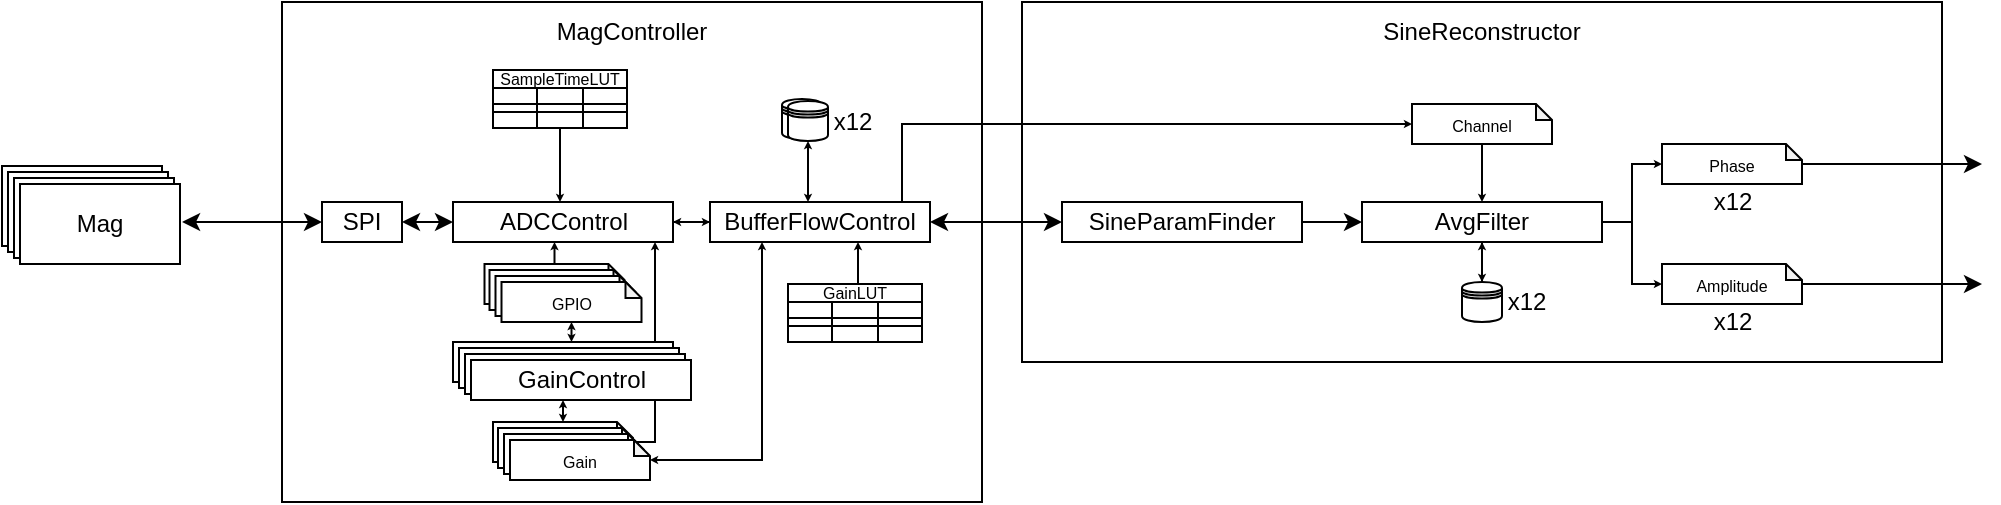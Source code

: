 <mxfile version="16.5.2" type="github">
  <diagram id="_r8XOjYKCb9jm8NdZ3VQ" name="Page-1">
    <mxGraphModel dx="1146" dy="566" grid="1" gridSize="10" guides="1" tooltips="1" connect="1" arrows="1" fold="1" page="1" pageScale="1" pageWidth="850" pageHeight="1100" math="0" shadow="0">
      <root>
        <mxCell id="0" />
        <mxCell id="1" parent="0" />
        <mxCell id="w4eV3lWf4iAlqLoHoULJ-101" value="" style="rounded=0;whiteSpace=wrap;html=1;fontSize=12;" parent="1" vertex="1">
          <mxGeometry x="700" y="130" width="460" height="180" as="geometry" />
        </mxCell>
        <mxCell id="w4eV3lWf4iAlqLoHoULJ-2" value="&lt;div&gt;Mag&lt;/div&gt;" style="rounded=0;whiteSpace=wrap;html=1;" parent="1" vertex="1">
          <mxGeometry x="190" y="212" width="80" height="40" as="geometry" />
        </mxCell>
        <mxCell id="w4eV3lWf4iAlqLoHoULJ-3" value="&lt;div&gt;Mag&lt;/div&gt;" style="rounded=0;whiteSpace=wrap;html=1;" parent="1" vertex="1">
          <mxGeometry x="193" y="215" width="80" height="40" as="geometry" />
        </mxCell>
        <mxCell id="w4eV3lWf4iAlqLoHoULJ-4" value="&lt;div&gt;Mag&lt;/div&gt;" style="rounded=0;whiteSpace=wrap;html=1;" parent="1" vertex="1">
          <mxGeometry x="196" y="218" width="80" height="40" as="geometry" />
        </mxCell>
        <mxCell id="w4eV3lWf4iAlqLoHoULJ-5" value="&lt;div&gt;Mag&lt;/div&gt;" style="rounded=0;whiteSpace=wrap;html=1;" parent="1" vertex="1">
          <mxGeometry x="199" y="221" width="80" height="40" as="geometry" />
        </mxCell>
        <mxCell id="w4eV3lWf4iAlqLoHoULJ-10" value="" style="rounded=0;whiteSpace=wrap;html=1;" parent="1" vertex="1">
          <mxGeometry x="330" y="130" width="350" height="250" as="geometry" />
        </mxCell>
        <mxCell id="w4eV3lWf4iAlqLoHoULJ-11" value="MagController" style="text;html=1;strokeColor=none;fillColor=none;align=center;verticalAlign=middle;whiteSpace=wrap;rounded=0;" parent="1" vertex="1">
          <mxGeometry x="465" y="130" width="80" height="30" as="geometry" />
        </mxCell>
        <mxCell id="w4eV3lWf4iAlqLoHoULJ-24" style="edgeStyle=orthogonalEdgeStyle;rounded=0;orthogonalLoop=1;jettySize=auto;html=1;fontSize=8;startArrow=classic;startFill=1;entryX=0.5;entryY=1;entryDx=0;entryDy=0;entryPerimeter=0;endSize=1;startSize=1;" parent="1" source="w4eV3lWf4iAlqLoHoULJ-12" target="w4eV3lWf4iAlqLoHoULJ-22" edge="1">
          <mxGeometry relative="1" as="geometry">
            <Array as="points">
              <mxPoint x="475" y="300" />
              <mxPoint x="475" y="300" />
            </Array>
          </mxGeometry>
        </mxCell>
        <mxCell id="w4eV3lWf4iAlqLoHoULJ-17" style="edgeStyle=orthogonalEdgeStyle;rounded=0;orthogonalLoop=1;jettySize=auto;html=1;startArrow=classic;startFill=1;" parent="1" source="w4eV3lWf4iAlqLoHoULJ-13" target="w4eV3lWf4iAlqLoHoULJ-1" edge="1">
          <mxGeometry relative="1" as="geometry" />
        </mxCell>
        <mxCell id="w4eV3lWf4iAlqLoHoULJ-54" style="edgeStyle=orthogonalEdgeStyle;rounded=0;orthogonalLoop=1;jettySize=auto;html=1;fontSize=8;startArrow=classic;startFill=1;startSize=1;endSize=1;" parent="1" source="w4eV3lWf4iAlqLoHoULJ-13" target="w4eV3lWf4iAlqLoHoULJ-52" edge="1">
          <mxGeometry relative="1" as="geometry" />
        </mxCell>
        <mxCell id="w4eV3lWf4iAlqLoHoULJ-98" style="edgeStyle=orthogonalEdgeStyle;rounded=0;orthogonalLoop=1;jettySize=auto;html=1;fontSize=8;startArrow=classic;startFill=1;endArrow=none;endFill=0;startSize=1;endSize=1;" parent="1" source="w4eV3lWf4iAlqLoHoULJ-13" target="w4eV3lWf4iAlqLoHoULJ-84" edge="1">
          <mxGeometry relative="1" as="geometry">
            <Array as="points">
              <mxPoint x="469" y="220" />
              <mxPoint x="469" y="220" />
            </Array>
          </mxGeometry>
        </mxCell>
        <mxCell id="w4eV3lWf4iAlqLoHoULJ-13" value="ADCControl" style="rounded=0;whiteSpace=wrap;html=1;" parent="1" vertex="1">
          <mxGeometry x="415.5" y="230" width="110" height="20" as="geometry" />
        </mxCell>
        <mxCell id="w4eV3lWf4iAlqLoHoULJ-25" style="edgeStyle=orthogonalEdgeStyle;rounded=0;orthogonalLoop=1;jettySize=auto;html=1;fontSize=8;startArrow=none;startFill=0;endSize=1;" parent="1" source="w4eV3lWf4iAlqLoHoULJ-19" target="w4eV3lWf4iAlqLoHoULJ-13" edge="1">
          <mxGeometry relative="1" as="geometry">
            <Array as="points">
              <mxPoint x="471" y="250" />
              <mxPoint x="471" y="250" />
            </Array>
          </mxGeometry>
        </mxCell>
        <mxCell id="w4eV3lWf4iAlqLoHoULJ-19" value="&lt;font style=&quot;font-size: 8px&quot;&gt;Mag_GPIO&lt;/font&gt;" style="shape=note;whiteSpace=wrap;html=1;backgroundOutline=1;darkOpacity=0.05;size=8;" parent="1" vertex="1">
          <mxGeometry x="431.25" y="261" width="70" height="20" as="geometry" />
        </mxCell>
        <mxCell id="w4eV3lWf4iAlqLoHoULJ-20" value="&lt;font style=&quot;font-size: 8px&quot;&gt;Mag_GPIO&lt;/font&gt;" style="shape=note;whiteSpace=wrap;html=1;backgroundOutline=1;darkOpacity=0.05;size=8;" parent="1" vertex="1">
          <mxGeometry x="433.75" y="264" width="70" height="20" as="geometry" />
        </mxCell>
        <mxCell id="w4eV3lWf4iAlqLoHoULJ-21" value="&lt;font style=&quot;font-size: 8px&quot;&gt;Mag_GPIO&lt;/font&gt;" style="shape=note;whiteSpace=wrap;html=1;backgroundOutline=1;darkOpacity=0.05;size=8;" parent="1" vertex="1">
          <mxGeometry x="436.75" y="267" width="70" height="20" as="geometry" />
        </mxCell>
        <mxCell id="w4eV3lWf4iAlqLoHoULJ-22" value="&lt;font style=&quot;font-size: 8px&quot;&gt;GPIO&lt;/font&gt;" style="shape=note;whiteSpace=wrap;html=1;backgroundOutline=1;darkOpacity=0.05;size=8;" parent="1" vertex="1">
          <mxGeometry x="439.75" y="270" width="70" height="20" as="geometry" />
        </mxCell>
        <mxCell id="w4eV3lWf4iAlqLoHoULJ-30" style="edgeStyle=orthogonalEdgeStyle;rounded=0;orthogonalLoop=1;jettySize=auto;html=1;fontSize=8;startArrow=classic;startFill=1;endSize=1;startSize=1;" parent="1" source="w4eV3lWf4iAlqLoHoULJ-26" target="w4eV3lWf4iAlqLoHoULJ-16" edge="1">
          <mxGeometry relative="1" as="geometry">
            <Array as="points">
              <mxPoint x="471" y="340" />
              <mxPoint x="471" y="340" />
            </Array>
          </mxGeometry>
        </mxCell>
        <mxCell id="JmXINCAq21Bisdr1t0Gu-1" style="edgeStyle=orthogonalEdgeStyle;rounded=0;orthogonalLoop=1;jettySize=auto;html=1;endSize=1;" edge="1" parent="1">
          <mxGeometry relative="1" as="geometry">
            <mxPoint x="502" y="350" as="sourcePoint" />
            <mxPoint x="516.5" y="250" as="targetPoint" />
            <Array as="points">
              <mxPoint x="516.5" y="350" />
            </Array>
          </mxGeometry>
        </mxCell>
        <mxCell id="w4eV3lWf4iAlqLoHoULJ-26" value="Gain" style="shape=note;whiteSpace=wrap;html=1;backgroundOutline=1;darkOpacity=0.05;size=8;" parent="1" vertex="1">
          <mxGeometry x="435.5" y="340" width="70" height="20" as="geometry" />
        </mxCell>
        <mxCell id="w4eV3lWf4iAlqLoHoULJ-27" value="Gain" style="shape=note;whiteSpace=wrap;html=1;backgroundOutline=1;darkOpacity=0.05;size=8;" parent="1" vertex="1">
          <mxGeometry x="438" y="343" width="70" height="20" as="geometry" />
        </mxCell>
        <mxCell id="w4eV3lWf4iAlqLoHoULJ-28" value="Gain" style="shape=note;whiteSpace=wrap;html=1;backgroundOutline=1;darkOpacity=0.05;size=8;" parent="1" vertex="1">
          <mxGeometry x="441" y="346" width="70" height="20" as="geometry" />
        </mxCell>
        <mxCell id="w4eV3lWf4iAlqLoHoULJ-29" value="&lt;font style=&quot;font-size: 8px&quot;&gt;Gain&lt;/font&gt;" style="shape=note;whiteSpace=wrap;html=1;backgroundOutline=1;darkOpacity=0.05;size=8;" parent="1" vertex="1">
          <mxGeometry x="444" y="349" width="70" height="20" as="geometry" />
        </mxCell>
        <mxCell id="w4eV3lWf4iAlqLoHoULJ-32" value="" style="shape=datastore;whiteSpace=wrap;html=1;fontSize=8;" parent="1" vertex="1">
          <mxGeometry x="580" y="178.5" width="20" height="20" as="geometry" />
        </mxCell>
        <mxCell id="w4eV3lWf4iAlqLoHoULJ-33" value="" style="shape=datastore;whiteSpace=wrap;html=1;fontSize=8;" parent="1" vertex="1">
          <mxGeometry x="583" y="179.5" width="20" height="20" as="geometry" />
        </mxCell>
        <mxCell id="w4eV3lWf4iAlqLoHoULJ-53" style="edgeStyle=orthogonalEdgeStyle;rounded=0;orthogonalLoop=1;jettySize=auto;html=1;fontSize=8;startArrow=classic;startFill=1;startSize=1;endSize=1;" parent="1" source="w4eV3lWf4iAlqLoHoULJ-52" target="w4eV3lWf4iAlqLoHoULJ-33" edge="1">
          <mxGeometry relative="1" as="geometry">
            <mxPoint x="593" y="218.5" as="targetPoint" />
            <Array as="points">
              <mxPoint x="593" y="220" />
              <mxPoint x="593" y="220" />
            </Array>
          </mxGeometry>
        </mxCell>
        <mxCell id="w4eV3lWf4iAlqLoHoULJ-55" style="edgeStyle=orthogonalEdgeStyle;rounded=0;orthogonalLoop=1;jettySize=auto;html=1;fontSize=8;startArrow=classic;startFill=1;startSize=1;endSize=1;" parent="1" source="w4eV3lWf4iAlqLoHoULJ-52" target="w4eV3lWf4iAlqLoHoULJ-29" edge="1">
          <mxGeometry relative="1" as="geometry">
            <Array as="points">
              <mxPoint x="570" y="359" />
            </Array>
          </mxGeometry>
        </mxCell>
        <mxCell id="w4eV3lWf4iAlqLoHoULJ-69" style="edgeStyle=orthogonalEdgeStyle;rounded=0;orthogonalLoop=1;jettySize=auto;html=1;fontSize=8;startArrow=classic;startFill=1;startSize=1;endSize=1;endArrow=none;endFill=0;" parent="1" source="w4eV3lWf4iAlqLoHoULJ-52" target="w4eV3lWf4iAlqLoHoULJ-70" edge="1">
          <mxGeometry relative="1" as="geometry">
            <mxPoint x="615.3" y="271.832" as="targetPoint" />
            <Array as="points">
              <mxPoint x="618" y="260" />
              <mxPoint x="618" y="260" />
            </Array>
          </mxGeometry>
        </mxCell>
        <mxCell id="w4eV3lWf4iAlqLoHoULJ-100" style="edgeStyle=orthogonalEdgeStyle;rounded=0;orthogonalLoop=1;jettySize=auto;html=1;fontSize=8;startArrow=classic;startFill=1;endArrow=classic;endFill=1;startSize=6;endSize=6;" parent="1" source="w4eV3lWf4iAlqLoHoULJ-52" target="w4eV3lWf4iAlqLoHoULJ-99" edge="1">
          <mxGeometry relative="1" as="geometry" />
        </mxCell>
        <mxCell id="w4eV3lWf4iAlqLoHoULJ-105" style="edgeStyle=orthogonalEdgeStyle;rounded=0;orthogonalLoop=1;jettySize=auto;html=1;fontSize=12;startArrow=none;startFill=0;endArrow=classic;endFill=1;startSize=5;endSize=1;" parent="1" source="w4eV3lWf4iAlqLoHoULJ-52" target="w4eV3lWf4iAlqLoHoULJ-103" edge="1">
          <mxGeometry relative="1" as="geometry">
            <Array as="points">
              <mxPoint x="640" y="191" />
            </Array>
          </mxGeometry>
        </mxCell>
        <mxCell id="w4eV3lWf4iAlqLoHoULJ-52" value="BufferFlowControl" style="rounded=0;whiteSpace=wrap;html=1;" parent="1" vertex="1">
          <mxGeometry x="544" y="230" width="110" height="20" as="geometry" />
        </mxCell>
        <mxCell id="w4eV3lWf4iAlqLoHoULJ-70" value="GainLUT" style="shape=table;startSize=9;container=1;collapsible=0;childLayout=tableLayout;fontStyle=0;align=center;fontSize=8;" parent="1" vertex="1">
          <mxGeometry x="583" y="271" width="67" height="29" as="geometry" />
        </mxCell>
        <mxCell id="w4eV3lWf4iAlqLoHoULJ-71" value="" style="shape=tableRow;horizontal=0;startSize=0;swimlaneHead=0;swimlaneBody=0;top=0;left=0;bottom=0;right=0;collapsible=0;dropTarget=0;fillColor=none;points=[[0,0.5],[1,0.5]];portConstraint=eastwest;fontSize=8;" parent="w4eV3lWf4iAlqLoHoULJ-70" vertex="1">
          <mxGeometry y="9" width="67" height="8" as="geometry" />
        </mxCell>
        <mxCell id="w4eV3lWf4iAlqLoHoULJ-72" value="" style="shape=partialRectangle;html=1;whiteSpace=wrap;connectable=0;fillColor=none;top=0;left=0;bottom=0;right=0;overflow=hidden;fontSize=8;" parent="w4eV3lWf4iAlqLoHoULJ-71" vertex="1">
          <mxGeometry width="22" height="8" as="geometry">
            <mxRectangle width="22" height="8" as="alternateBounds" />
          </mxGeometry>
        </mxCell>
        <mxCell id="w4eV3lWf4iAlqLoHoULJ-73" value="" style="shape=partialRectangle;html=1;whiteSpace=wrap;connectable=0;fillColor=none;top=0;left=0;bottom=0;right=0;overflow=hidden;fontSize=8;" parent="w4eV3lWf4iAlqLoHoULJ-71" vertex="1">
          <mxGeometry x="22" width="23" height="8" as="geometry">
            <mxRectangle width="23" height="8" as="alternateBounds" />
          </mxGeometry>
        </mxCell>
        <mxCell id="w4eV3lWf4iAlqLoHoULJ-74" value="" style="shape=partialRectangle;html=1;whiteSpace=wrap;connectable=0;fillColor=none;top=0;left=0;bottom=0;right=0;overflow=hidden;fontSize=8;" parent="w4eV3lWf4iAlqLoHoULJ-71" vertex="1">
          <mxGeometry x="45" width="22" height="8" as="geometry">
            <mxRectangle width="22" height="8" as="alternateBounds" />
          </mxGeometry>
        </mxCell>
        <mxCell id="w4eV3lWf4iAlqLoHoULJ-75" value="" style="shape=tableRow;horizontal=0;startSize=0;swimlaneHead=0;swimlaneBody=0;top=0;left=0;bottom=0;right=0;collapsible=0;dropTarget=0;fillColor=none;points=[[0,0.5],[1,0.5]];portConstraint=eastwest;fontSize=8;" parent="w4eV3lWf4iAlqLoHoULJ-70" vertex="1">
          <mxGeometry y="17" width="67" height="4" as="geometry" />
        </mxCell>
        <mxCell id="w4eV3lWf4iAlqLoHoULJ-76" value="" style="shape=partialRectangle;html=1;whiteSpace=wrap;connectable=0;fillColor=none;top=0;left=0;bottom=0;right=0;overflow=hidden;fontSize=8;" parent="w4eV3lWf4iAlqLoHoULJ-75" vertex="1">
          <mxGeometry width="22" height="4" as="geometry">
            <mxRectangle width="22" height="4" as="alternateBounds" />
          </mxGeometry>
        </mxCell>
        <mxCell id="w4eV3lWf4iAlqLoHoULJ-77" value="" style="shape=partialRectangle;html=1;whiteSpace=wrap;connectable=0;fillColor=none;top=0;left=0;bottom=0;right=0;overflow=hidden;fontSize=8;" parent="w4eV3lWf4iAlqLoHoULJ-75" vertex="1">
          <mxGeometry x="22" width="23" height="4" as="geometry">
            <mxRectangle width="23" height="4" as="alternateBounds" />
          </mxGeometry>
        </mxCell>
        <mxCell id="w4eV3lWf4iAlqLoHoULJ-78" value="" style="shape=partialRectangle;html=1;whiteSpace=wrap;connectable=0;fillColor=none;top=0;left=0;bottom=0;right=0;overflow=hidden;fontSize=8;" parent="w4eV3lWf4iAlqLoHoULJ-75" vertex="1">
          <mxGeometry x="45" width="22" height="4" as="geometry">
            <mxRectangle width="22" height="4" as="alternateBounds" />
          </mxGeometry>
        </mxCell>
        <mxCell id="w4eV3lWf4iAlqLoHoULJ-79" value="" style="shape=tableRow;horizontal=0;startSize=0;swimlaneHead=0;swimlaneBody=0;top=0;left=0;bottom=0;right=0;collapsible=0;dropTarget=0;fillColor=none;points=[[0,0.5],[1,0.5]];portConstraint=eastwest;fontSize=8;" parent="w4eV3lWf4iAlqLoHoULJ-70" vertex="1">
          <mxGeometry y="21" width="67" height="8" as="geometry" />
        </mxCell>
        <mxCell id="w4eV3lWf4iAlqLoHoULJ-80" value="" style="shape=partialRectangle;html=1;whiteSpace=wrap;connectable=0;fillColor=none;top=0;left=0;bottom=0;right=0;overflow=hidden;fontSize=8;" parent="w4eV3lWf4iAlqLoHoULJ-79" vertex="1">
          <mxGeometry width="22" height="8" as="geometry">
            <mxRectangle width="22" height="8" as="alternateBounds" />
          </mxGeometry>
        </mxCell>
        <mxCell id="w4eV3lWf4iAlqLoHoULJ-81" value="" style="shape=partialRectangle;html=1;whiteSpace=wrap;connectable=0;fillColor=none;top=0;left=0;bottom=0;right=0;overflow=hidden;fontSize=8;" parent="w4eV3lWf4iAlqLoHoULJ-79" vertex="1">
          <mxGeometry x="22" width="23" height="8" as="geometry">
            <mxRectangle width="23" height="8" as="alternateBounds" />
          </mxGeometry>
        </mxCell>
        <mxCell id="w4eV3lWf4iAlqLoHoULJ-82" value="" style="shape=partialRectangle;html=1;whiteSpace=wrap;connectable=0;fillColor=none;top=0;left=0;bottom=0;right=0;overflow=hidden;fontSize=8;" parent="w4eV3lWf4iAlqLoHoULJ-79" vertex="1">
          <mxGeometry x="45" width="22" height="8" as="geometry">
            <mxRectangle width="22" height="8" as="alternateBounds" />
          </mxGeometry>
        </mxCell>
        <mxCell id="w4eV3lWf4iAlqLoHoULJ-84" value="SampleTimeLUT" style="shape=table;startSize=9;container=1;collapsible=0;childLayout=tableLayout;fontStyle=0;align=center;fontSize=8;" parent="1" vertex="1">
          <mxGeometry x="435.5" y="164" width="67" height="29" as="geometry" />
        </mxCell>
        <mxCell id="w4eV3lWf4iAlqLoHoULJ-85" value="" style="shape=tableRow;horizontal=0;startSize=0;swimlaneHead=0;swimlaneBody=0;top=0;left=0;bottom=0;right=0;collapsible=0;dropTarget=0;fillColor=none;points=[[0,0.5],[1,0.5]];portConstraint=eastwest;fontSize=8;" parent="w4eV3lWf4iAlqLoHoULJ-84" vertex="1">
          <mxGeometry y="9" width="67" height="8" as="geometry" />
        </mxCell>
        <mxCell id="w4eV3lWf4iAlqLoHoULJ-86" value="" style="shape=partialRectangle;html=1;whiteSpace=wrap;connectable=0;fillColor=none;top=0;left=0;bottom=0;right=0;overflow=hidden;fontSize=8;" parent="w4eV3lWf4iAlqLoHoULJ-85" vertex="1">
          <mxGeometry width="22" height="8" as="geometry">
            <mxRectangle width="22" height="8" as="alternateBounds" />
          </mxGeometry>
        </mxCell>
        <mxCell id="w4eV3lWf4iAlqLoHoULJ-87" value="" style="shape=partialRectangle;html=1;whiteSpace=wrap;connectable=0;fillColor=none;top=0;left=0;bottom=0;right=0;overflow=hidden;fontSize=8;" parent="w4eV3lWf4iAlqLoHoULJ-85" vertex="1">
          <mxGeometry x="22" width="23" height="8" as="geometry">
            <mxRectangle width="23" height="8" as="alternateBounds" />
          </mxGeometry>
        </mxCell>
        <mxCell id="w4eV3lWf4iAlqLoHoULJ-88" value="" style="shape=partialRectangle;html=1;whiteSpace=wrap;connectable=0;fillColor=none;top=0;left=0;bottom=0;right=0;overflow=hidden;fontSize=8;" parent="w4eV3lWf4iAlqLoHoULJ-85" vertex="1">
          <mxGeometry x="45" width="22" height="8" as="geometry">
            <mxRectangle width="22" height="8" as="alternateBounds" />
          </mxGeometry>
        </mxCell>
        <mxCell id="w4eV3lWf4iAlqLoHoULJ-89" value="" style="shape=tableRow;horizontal=0;startSize=0;swimlaneHead=0;swimlaneBody=0;top=0;left=0;bottom=0;right=0;collapsible=0;dropTarget=0;fillColor=none;points=[[0,0.5],[1,0.5]];portConstraint=eastwest;fontSize=8;" parent="w4eV3lWf4iAlqLoHoULJ-84" vertex="1">
          <mxGeometry y="17" width="67" height="4" as="geometry" />
        </mxCell>
        <mxCell id="w4eV3lWf4iAlqLoHoULJ-90" value="" style="shape=partialRectangle;html=1;whiteSpace=wrap;connectable=0;fillColor=none;top=0;left=0;bottom=0;right=0;overflow=hidden;fontSize=8;" parent="w4eV3lWf4iAlqLoHoULJ-89" vertex="1">
          <mxGeometry width="22" height="4" as="geometry">
            <mxRectangle width="22" height="4" as="alternateBounds" />
          </mxGeometry>
        </mxCell>
        <mxCell id="w4eV3lWf4iAlqLoHoULJ-91" value="" style="shape=partialRectangle;html=1;whiteSpace=wrap;connectable=0;fillColor=none;top=0;left=0;bottom=0;right=0;overflow=hidden;fontSize=8;" parent="w4eV3lWf4iAlqLoHoULJ-89" vertex="1">
          <mxGeometry x="22" width="23" height="4" as="geometry">
            <mxRectangle width="23" height="4" as="alternateBounds" />
          </mxGeometry>
        </mxCell>
        <mxCell id="w4eV3lWf4iAlqLoHoULJ-92" value="" style="shape=partialRectangle;html=1;whiteSpace=wrap;connectable=0;fillColor=none;top=0;left=0;bottom=0;right=0;overflow=hidden;fontSize=8;" parent="w4eV3lWf4iAlqLoHoULJ-89" vertex="1">
          <mxGeometry x="45" width="22" height="4" as="geometry">
            <mxRectangle width="22" height="4" as="alternateBounds" />
          </mxGeometry>
        </mxCell>
        <mxCell id="w4eV3lWf4iAlqLoHoULJ-93" value="" style="shape=tableRow;horizontal=0;startSize=0;swimlaneHead=0;swimlaneBody=0;top=0;left=0;bottom=0;right=0;collapsible=0;dropTarget=0;fillColor=none;points=[[0,0.5],[1,0.5]];portConstraint=eastwest;fontSize=8;" parent="w4eV3lWf4iAlqLoHoULJ-84" vertex="1">
          <mxGeometry y="21" width="67" height="8" as="geometry" />
        </mxCell>
        <mxCell id="w4eV3lWf4iAlqLoHoULJ-94" value="" style="shape=partialRectangle;html=1;whiteSpace=wrap;connectable=0;fillColor=none;top=0;left=0;bottom=0;right=0;overflow=hidden;fontSize=8;" parent="w4eV3lWf4iAlqLoHoULJ-93" vertex="1">
          <mxGeometry width="22" height="8" as="geometry">
            <mxRectangle width="22" height="8" as="alternateBounds" />
          </mxGeometry>
        </mxCell>
        <mxCell id="w4eV3lWf4iAlqLoHoULJ-95" value="" style="shape=partialRectangle;html=1;whiteSpace=wrap;connectable=0;fillColor=none;top=0;left=0;bottom=0;right=0;overflow=hidden;fontSize=8;" parent="w4eV3lWf4iAlqLoHoULJ-93" vertex="1">
          <mxGeometry x="22" width="23" height="8" as="geometry">
            <mxRectangle width="23" height="8" as="alternateBounds" />
          </mxGeometry>
        </mxCell>
        <mxCell id="w4eV3lWf4iAlqLoHoULJ-96" value="" style="shape=partialRectangle;html=1;whiteSpace=wrap;connectable=0;fillColor=none;top=0;left=0;bottom=0;right=0;overflow=hidden;fontSize=8;" parent="w4eV3lWf4iAlqLoHoULJ-93" vertex="1">
          <mxGeometry x="45" width="22" height="8" as="geometry">
            <mxRectangle width="22" height="8" as="alternateBounds" />
          </mxGeometry>
        </mxCell>
        <mxCell id="w4eV3lWf4iAlqLoHoULJ-108" style="edgeStyle=orthogonalEdgeStyle;rounded=0;orthogonalLoop=1;jettySize=auto;html=1;fontSize=12;startArrow=none;startFill=0;endArrow=classic;endFill=1;startSize=6;endSize=6;" parent="1" source="w4eV3lWf4iAlqLoHoULJ-99" target="w4eV3lWf4iAlqLoHoULJ-107" edge="1">
          <mxGeometry relative="1" as="geometry" />
        </mxCell>
        <mxCell id="w4eV3lWf4iAlqLoHoULJ-99" value="&lt;font style=&quot;font-size: 12px&quot;&gt;SineParamFinder&lt;/font&gt;" style="rounded=0;whiteSpace=wrap;html=1;fontSize=8;" parent="1" vertex="1">
          <mxGeometry x="720" y="230" width="120" height="20" as="geometry" />
        </mxCell>
        <mxCell id="w4eV3lWf4iAlqLoHoULJ-102" value="SineReconstructor" style="text;html=1;strokeColor=none;fillColor=none;align=center;verticalAlign=middle;whiteSpace=wrap;rounded=0;fontSize=12;" parent="1" vertex="1">
          <mxGeometry x="875" y="130" width="110" height="30" as="geometry" />
        </mxCell>
        <mxCell id="w4eV3lWf4iAlqLoHoULJ-112" style="edgeStyle=orthogonalEdgeStyle;rounded=0;orthogonalLoop=1;jettySize=auto;html=1;fontSize=12;startArrow=none;startFill=0;endArrow=classic;endFill=1;startSize=1;endSize=1;" parent="1" source="w4eV3lWf4iAlqLoHoULJ-103" target="w4eV3lWf4iAlqLoHoULJ-107" edge="1">
          <mxGeometry relative="1" as="geometry">
            <Array as="points">
              <mxPoint x="930" y="184" />
              <mxPoint x="930" y="184" />
            </Array>
          </mxGeometry>
        </mxCell>
        <mxCell id="w4eV3lWf4iAlqLoHoULJ-103" value="&lt;font style=&quot;font-size: 8px&quot;&gt;Channel&lt;/font&gt;" style="shape=note;whiteSpace=wrap;html=1;backgroundOutline=1;darkOpacity=0.05;size=8;" parent="1" vertex="1">
          <mxGeometry x="895" y="181" width="70" height="20" as="geometry" />
        </mxCell>
        <mxCell id="w4eV3lWf4iAlqLoHoULJ-104" value="x12" style="text;html=1;align=center;verticalAlign=middle;resizable=0;points=[];autosize=1;strokeColor=none;fillColor=none;fontSize=12;" parent="1" vertex="1">
          <mxGeometry x="600" y="179.5" width="30" height="20" as="geometry" />
        </mxCell>
        <mxCell id="w4eV3lWf4iAlqLoHoULJ-111" style="edgeStyle=orthogonalEdgeStyle;rounded=0;orthogonalLoop=1;jettySize=auto;html=1;entryX=0.5;entryY=0;entryDx=0;entryDy=0;fontSize=12;startArrow=classic;startFill=1;endArrow=classic;endFill=1;startSize=1;endSize=1;" parent="1" source="w4eV3lWf4iAlqLoHoULJ-107" target="w4eV3lWf4iAlqLoHoULJ-109" edge="1">
          <mxGeometry relative="1" as="geometry" />
        </mxCell>
        <mxCell id="w4eV3lWf4iAlqLoHoULJ-117" style="edgeStyle=orthogonalEdgeStyle;rounded=0;orthogonalLoop=1;jettySize=auto;html=1;fontSize=8;startArrow=none;startFill=0;endArrow=classic;endFill=1;startSize=1;endSize=1;" parent="1" source="w4eV3lWf4iAlqLoHoULJ-107" target="w4eV3lWf4iAlqLoHoULJ-115" edge="1">
          <mxGeometry relative="1" as="geometry">
            <Array as="points">
              <mxPoint x="1005" y="240" />
              <mxPoint x="1005" y="211" />
            </Array>
          </mxGeometry>
        </mxCell>
        <mxCell id="w4eV3lWf4iAlqLoHoULJ-118" style="edgeStyle=orthogonalEdgeStyle;rounded=0;orthogonalLoop=1;jettySize=auto;html=1;fontSize=8;startArrow=none;startFill=0;endArrow=classic;endFill=1;startSize=1;endSize=1;" parent="1" source="w4eV3lWf4iAlqLoHoULJ-107" target="w4eV3lWf4iAlqLoHoULJ-116" edge="1">
          <mxGeometry relative="1" as="geometry">
            <Array as="points">
              <mxPoint x="1005" y="240" />
              <mxPoint x="1005" y="271" />
            </Array>
          </mxGeometry>
        </mxCell>
        <mxCell id="w4eV3lWf4iAlqLoHoULJ-107" value="&lt;font style=&quot;font-size: 12px&quot;&gt;AvgFilter&lt;/font&gt;" style="rounded=0;whiteSpace=wrap;html=1;fontSize=8;" parent="1" vertex="1">
          <mxGeometry x="870" y="230" width="120" height="20" as="geometry" />
        </mxCell>
        <mxCell id="w4eV3lWf4iAlqLoHoULJ-109" value="" style="shape=datastore;whiteSpace=wrap;html=1;fontSize=8;" parent="1" vertex="1">
          <mxGeometry x="920" y="270" width="20" height="20" as="geometry" />
        </mxCell>
        <mxCell id="w4eV3lWf4iAlqLoHoULJ-110" value="x12" style="text;html=1;align=center;verticalAlign=middle;resizable=0;points=[];autosize=1;strokeColor=none;fillColor=none;fontSize=12;" parent="1" vertex="1">
          <mxGeometry x="937" y="270" width="30" height="20" as="geometry" />
        </mxCell>
        <mxCell id="VT6kWc_rQvtclnDdkEzb-3" style="edgeStyle=orthogonalEdgeStyle;rounded=0;orthogonalLoop=1;jettySize=auto;html=1;fontSize=8;startArrow=none;startFill=0;endArrow=classic;endFill=1;startSize=1;endSize=6;" parent="1" source="w4eV3lWf4iAlqLoHoULJ-115" edge="1">
          <mxGeometry relative="1" as="geometry">
            <mxPoint x="1180" y="211" as="targetPoint" />
          </mxGeometry>
        </mxCell>
        <mxCell id="w4eV3lWf4iAlqLoHoULJ-115" value="&lt;font style=&quot;font-size: 8px&quot;&gt;Phase&lt;/font&gt;" style="shape=note;whiteSpace=wrap;html=1;backgroundOutline=1;darkOpacity=0.05;size=8;" parent="1" vertex="1">
          <mxGeometry x="1020" y="201" width="70" height="20" as="geometry" />
        </mxCell>
        <mxCell id="VT6kWc_rQvtclnDdkEzb-4" style="edgeStyle=orthogonalEdgeStyle;rounded=0;orthogonalLoop=1;jettySize=auto;html=1;fontSize=8;startArrow=none;startFill=0;endArrow=classic;endFill=1;startSize=1;endSize=6;" parent="1" source="w4eV3lWf4iAlqLoHoULJ-116" edge="1">
          <mxGeometry relative="1" as="geometry">
            <mxPoint x="1180" y="271" as="targetPoint" />
          </mxGeometry>
        </mxCell>
        <mxCell id="w4eV3lWf4iAlqLoHoULJ-116" value="&lt;font style=&quot;font-size: 8px&quot;&gt;Amplitude&lt;/font&gt;" style="shape=note;whiteSpace=wrap;html=1;backgroundOutline=1;darkOpacity=0.05;size=8;" parent="1" vertex="1">
          <mxGeometry x="1020" y="261" width="70" height="20" as="geometry" />
        </mxCell>
        <mxCell id="VT6kWc_rQvtclnDdkEzb-1" value="x12" style="text;html=1;align=center;verticalAlign=middle;resizable=0;points=[];autosize=1;strokeColor=none;fillColor=none;fontSize=12;" parent="1" vertex="1">
          <mxGeometry x="1040" y="220" width="30" height="20" as="geometry" />
        </mxCell>
        <mxCell id="VT6kWc_rQvtclnDdkEzb-2" value="x12" style="text;html=1;align=center;verticalAlign=middle;resizable=0;points=[];autosize=1;strokeColor=none;fillColor=none;fontSize=12;" parent="1" vertex="1">
          <mxGeometry x="1040" y="280" width="30" height="20" as="geometry" />
        </mxCell>
        <mxCell id="w4eV3lWf4iAlqLoHoULJ-12" value="GainChange_FSM" style="rounded=0;whiteSpace=wrap;html=1;" parent="1" vertex="1">
          <mxGeometry x="415.5" y="300" width="110" height="20" as="geometry" />
        </mxCell>
        <mxCell id="w4eV3lWf4iAlqLoHoULJ-14" value="GainChange_FSM" style="rounded=0;whiteSpace=wrap;html=1;" parent="1" vertex="1">
          <mxGeometry x="418.5" y="303" width="110" height="20" as="geometry" />
        </mxCell>
        <mxCell id="w4eV3lWf4iAlqLoHoULJ-15" value="GainChange_FSM" style="rounded=0;whiteSpace=wrap;html=1;" parent="1" vertex="1">
          <mxGeometry x="421.5" y="306" width="110" height="20" as="geometry" />
        </mxCell>
        <mxCell id="w4eV3lWf4iAlqLoHoULJ-16" value="GainControl" style="rounded=0;whiteSpace=wrap;html=1;" parent="1" vertex="1">
          <mxGeometry x="424.5" y="309" width="110" height="20" as="geometry" />
        </mxCell>
        <mxCell id="w4eV3lWf4iAlqLoHoULJ-1" value="SPI" style="rounded=0;whiteSpace=wrap;html=1;" parent="1" vertex="1">
          <mxGeometry x="350" y="230" width="40" height="20" as="geometry" />
        </mxCell>
        <mxCell id="w4eV3lWf4iAlqLoHoULJ-31" style="edgeStyle=orthogonalEdgeStyle;rounded=0;orthogonalLoop=1;jettySize=auto;html=1;fontSize=8;startArrow=classic;startFill=1;endSize=6;startSize=6;exitX=1.013;exitY=0.475;exitDx=0;exitDy=0;exitPerimeter=0;" parent="1" source="w4eV3lWf4iAlqLoHoULJ-5" target="w4eV3lWf4iAlqLoHoULJ-1" edge="1">
          <mxGeometry relative="1" as="geometry">
            <mxPoint x="310" y="290" as="sourcePoint" />
            <Array as="points" />
          </mxGeometry>
        </mxCell>
      </root>
    </mxGraphModel>
  </diagram>
</mxfile>
